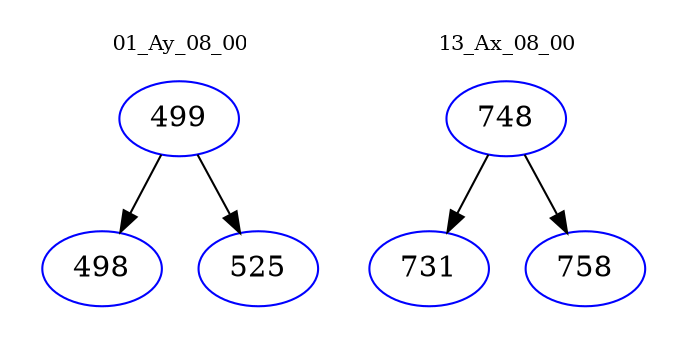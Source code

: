digraph{
subgraph cluster_0 {
color = white
label = "01_Ay_08_00";
fontsize=10;
T0_499 [label="499", color="blue"]
T0_499 -> T0_498 [color="black"]
T0_498 [label="498", color="blue"]
T0_499 -> T0_525 [color="black"]
T0_525 [label="525", color="blue"]
}
subgraph cluster_1 {
color = white
label = "13_Ax_08_00";
fontsize=10;
T1_748 [label="748", color="blue"]
T1_748 -> T1_731 [color="black"]
T1_731 [label="731", color="blue"]
T1_748 -> T1_758 [color="black"]
T1_758 [label="758", color="blue"]
}
}
